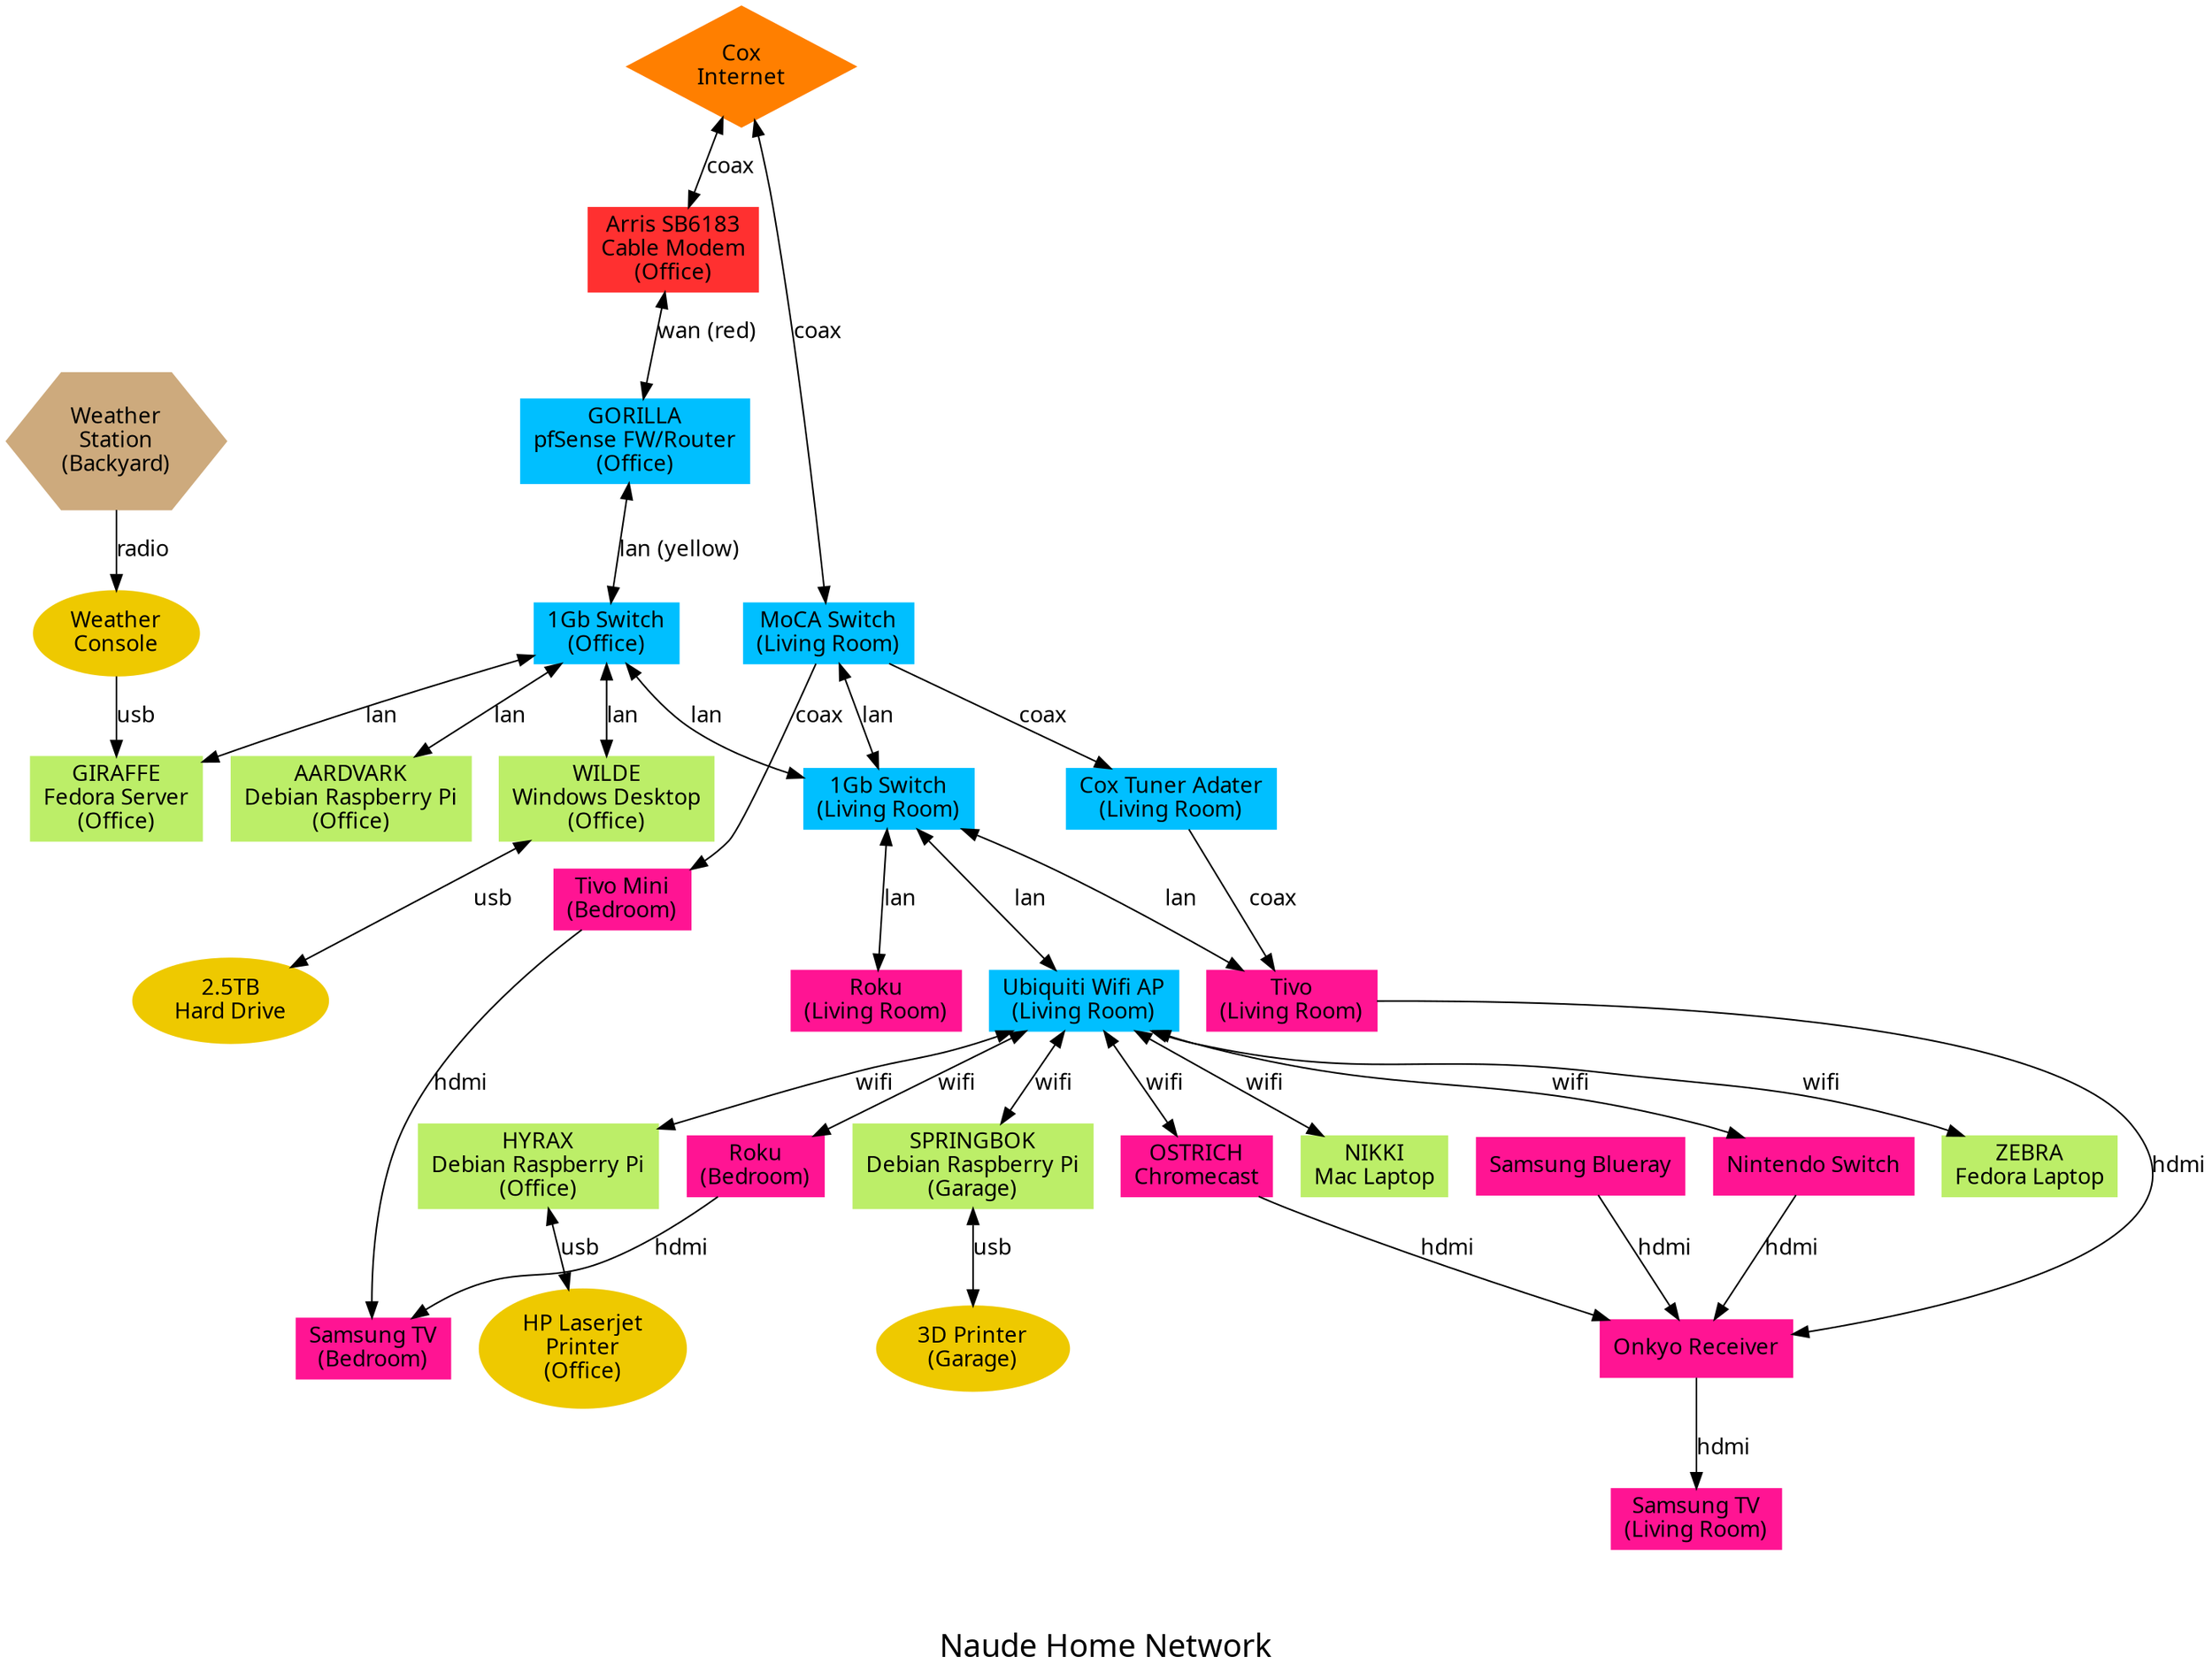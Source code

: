 digraph NAUDE_HOME  {
	fontname = "helvetica:bold";

	node [shape=diamond, fontname = "helvetica:bold"]; {		
		node [label="Cox\nInternet", color=darkorange1, style=filled] cox;
        }

	node [shape=box, fontname = "helvetica:bold"]; {		
		node [label="Arris SB6183\nCable Modem\n(Office)", color=firebrick1, style=filled] cablemodem;
		node [label="GORILLA\npfSense FW/Router\n(Office)", color=deepskyblue1, style=filled] router;
		node [label="1Gb Switch\n(Office)", color=deepskyblue1, style=filled] switch1;
		node [label="1Gb Switch\n(Living Room)", color=deepskyblue1, style=filled] switch2;
		node [label="Ubiquiti Wifi AP\n(Living Room)", color=deepskyblue1, style=filled] ap1;
		node [label="MoCA Switch\n(Living Room)", color=deepskyblue1, style=filled] moca;
		node [label="Cox Tuner Adater\n(Living Room)", color=deepskyblue1, style=filled] cox_tuner;
	}

	node [shape=box, color=darkolivegreen2, style=filled, fontname = "helvetica:bold"]; {
		node [label="WILDE\nWindows Desktop\n(Office)"] wilde; 
		node [label="ZEBRA\nFedora Laptop"] zebra; 
		node [label="AARDVARK\nDebian Raspberry Pi\n(Office)"] aardvark; 
		node [label="HYRAX\nDebian Raspberry Pi\n(Office)"] hyrax; 
		node [label="GIRAFFE\nFedora Server\n(Office)"] giraffe; 
		node [label="SPRINGBOK\nDebian Raspberry Pi\n(Garage)"] springbok; 
		node [label="NIKKI\nMac Laptop"] nikki_mac; 
	}

	node [shape=box, color=deeppink1, style=filled, fontname = "helvetica:bold"]; {
		node [label="Roku\n(Living Room)"] roku; 
		node [label="Roku\n(Bedroom)"] roku2; 
		node [label="Tivo\n(Living Room)"] tivo; 
		node [label="Tivo Mini\n(Bedroom)"] tivo_mini; 
		node [label="OSTRICH\nChromecast"] chromecast; 
		node [label="Onkyo Receiver"] receiver; 
		node [label="Samsung TV\n(Living Room)"] tv; 
		node [label="Samsung TV\n(Bedroom)"] tv2; 
		node [label="Nintendo Switch"] nintendo_switch; 
		node [label="Samsung Blueray"] blueray; 
	}

	node [shape=ellipse, color=gold2, fontname = "helvetica:bold"]; {
		node [label="2.5TB\nHard Drive"] hdd1; 
		node [label="Weather\nConsole"] wconsole;
		node [label="HP Laserjet\nPrinter\n(Office)"] printer1;
		node [label="3D Printer\n(Garage)"] printer2;
	}

	node [shape=hexagon, color=burlywood3, fontname = "helvetica:bold"]; {
		node [label="Weather\nStation\n(Backyard)"] weather;
	}

	cox -> moca [label="coax",fontname = "helvetica:bold",dir="both"];
	moca -> cox_tuner [label="coax",fontname = "helvetica:bold"];
	cox_tuner -> tivo [label="coax",fontname = "helvetica:bold"];
	moca -> tivo_mini [label="coax",fontname = "helvetica:bold"];
	cox -> cablemodem [label="coax",fontname = "helvetica:bold",dir="both"];
	moca -> switch2 [label="lan",fontname = "helvetica:bold",dir="both"];

	tivo_mini -> tv2 [label="hdmi",fontname = "helvetica:bold"];
	roku2 -> tv2 [label="hdmi",fontname = "helvetica:bold"];

	cablemodem -> router [label="wan (red)",fontname = "helvetica:bold",dir="both"];

	router -> switch1 [label="lan (yellow)",fontname = "helvetica:bold",dir="both"];
	switch1 -> switch2 [label="lan",fontname = "helvetica:bold",dir="both"];

	switch1 -> giraffe [label="lan",fontname = "helvetica:bold",dir="both"];
	switch1 -> wilde [label="lan",fontname = "helvetica:bold",dir="both"];
	switch1 -> aardvark [label="lan",fontname = "helvetica:bold",dir="both"];

	switch2 -> ap1 [label="lan",fontname = "helvetica:bold",dir="both"];

	# ap1 -> tv [label="wifi",fontname = "helvetica:bold",dir="both"];
	ap1 -> zebra [label="wifi",fontname = "helvetica:bold",dir="both"];
	ap1 -> nikki_mac [label="wifi",fontname = "helvetica:bold",dir="both"];
	ap1 -> chromecast [label="wifi",fontname = "helvetica:bold",dir="both"];
	ap1 -> hyrax [label="wifi",fontname = "helvetica:bold",dir="both"];
	ap1 -> springbok [label="wifi",fontname = "helvetica:bold",dir="both"];
	ap1 -> nintendo_switch [label="wifi",fontname = "helvetica:bold",dir="both"];
	ap1 -> roku2 [label="wifi",fontname = "helvetica:bold",dir="both"];

	nintendo_switch -> receiver [label="hdmi",fontname = "helvetica:bold"];
	receiver -> tv [label="hdmi",fontname = "helvetica:bold"];
	tivo -> receiver [label="hdmi",fontname = "helvetica:bold"];
	chromecast -> receiver [label="hdmi",fontname = "helvetica:bold"];
	blueray -> receiver [label="hdmi",fontname = "helvetica:bold"];

	# switch2 -- receiver [label="lan",fontname = "helvetica:bold",dir="both"];
	switch2 -> roku [label="lan",fontname = "helvetica:bold",dir="both"];
	switch2 -> tivo [label="lan",fontname = "helvetica:bold",dir="both"];
	
	weather -> wconsole [label="radio",fontname = "helvetica:bold"];
	wconsole -> giraffe [label="usb",fontname = "helvetica:bold"];
	wilde -> hdd1 [label="usb",fontname = "helvetica:bold",dir="both"];
	hyrax -> printer1 [label="usb",fontname = "helvetica:bold",dir="both"];
	springbok -> printer2 [label="usb",fontname = "helvetica:bold",dir="both"];

	label = "\n\nNaude Home Network";
	fontsize=20;
}

